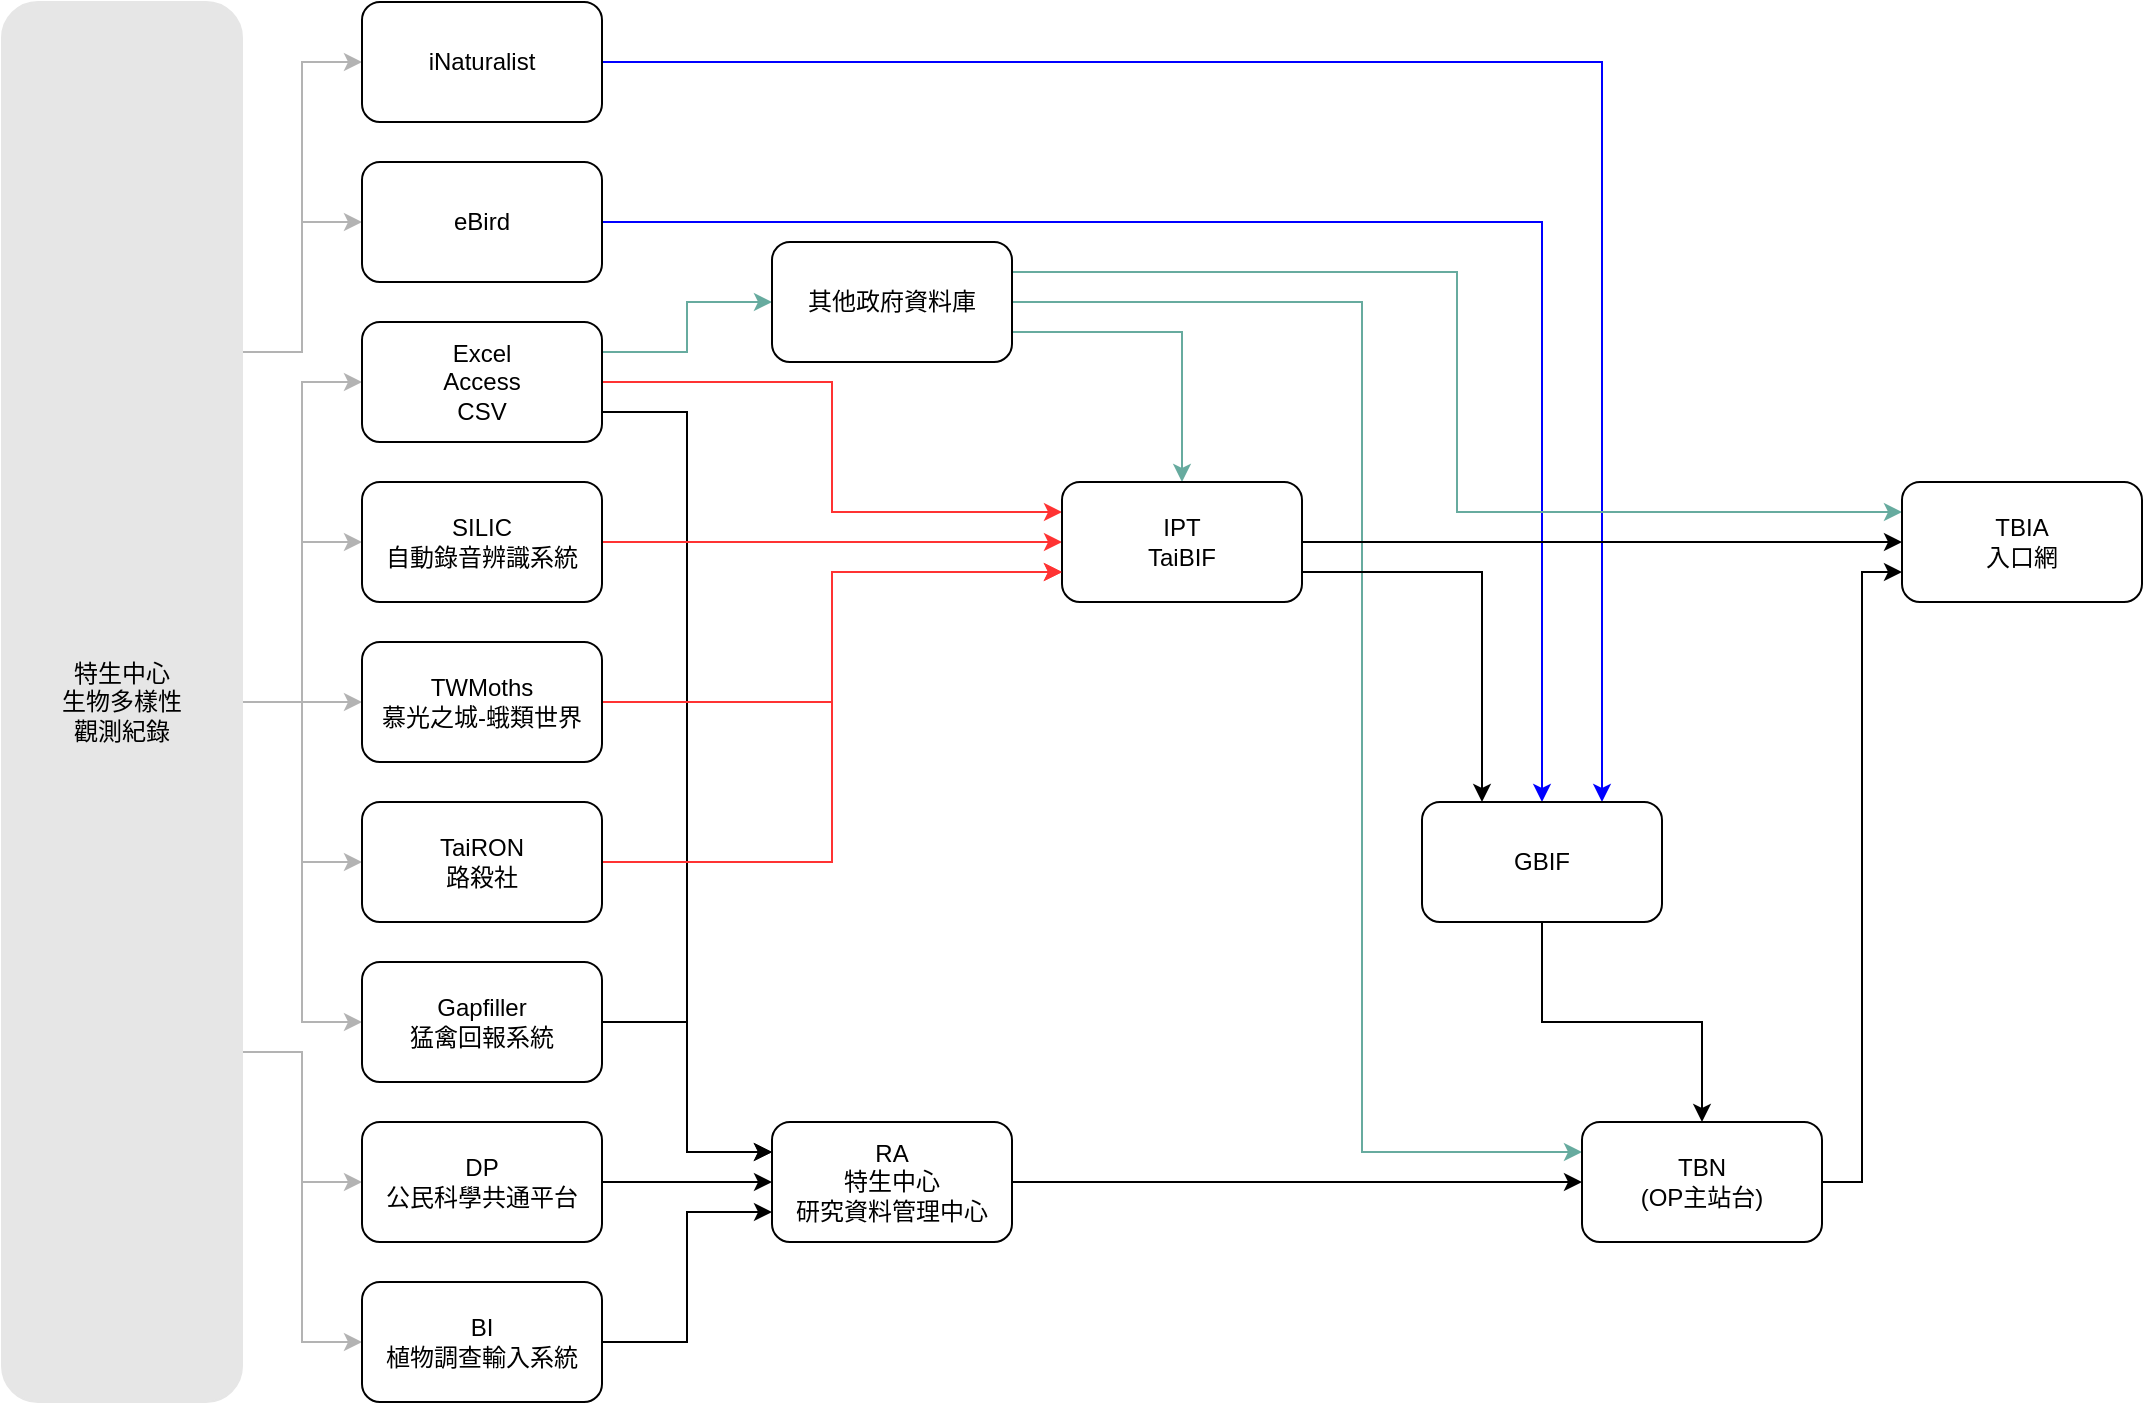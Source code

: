 <mxfile version="21.1.9" type="github">
  <diagram id="rm72Gj8ZxFal6YDLn9Lo" name="Page-1">
    <mxGraphModel dx="1674" dy="754" grid="1" gridSize="10" guides="1" tooltips="1" connect="1" arrows="1" fold="1" page="1" pageScale="1" pageWidth="1169" pageHeight="827" math="0" shadow="0">
      <root>
        <mxCell id="0" />
        <mxCell id="1" parent="0" />
        <mxCell id="_VTtxhrFGdUtf0AvVYgn-45" style="edgeStyle=orthogonalEdgeStyle;rounded=0;orthogonalLoop=1;jettySize=auto;html=1;exitX=1;exitY=0.25;exitDx=0;exitDy=0;entryX=0;entryY=0.5;entryDx=0;entryDy=0;shadow=0;strokeColor=#B3B3B3;fillColor=#FFB366;" parent="1" source="uOPO1Oe3B9QStqaCYldA-2" target="uOPO1Oe3B9QStqaCYldA-10" edge="1">
          <mxGeometry relative="1" as="geometry" />
        </mxCell>
        <mxCell id="_VTtxhrFGdUtf0AvVYgn-46" style="edgeStyle=orthogonalEdgeStyle;rounded=0;orthogonalLoop=1;jettySize=auto;html=1;exitX=1;exitY=0.25;exitDx=0;exitDy=0;shadow=0;strokeColor=#B3B3B3;fillColor=#FFB366;" parent="1" source="uOPO1Oe3B9QStqaCYldA-2" target="uOPO1Oe3B9QStqaCYldA-9" edge="1">
          <mxGeometry relative="1" as="geometry" />
        </mxCell>
        <mxCell id="_VTtxhrFGdUtf0AvVYgn-48" style="edgeStyle=orthogonalEdgeStyle;rounded=0;orthogonalLoop=1;jettySize=auto;html=1;exitX=1;exitY=0.5;exitDx=0;exitDy=0;entryX=0;entryY=0.5;entryDx=0;entryDy=0;shadow=0;strokeColor=#B3B3B3;fillColor=#FFB366;" parent="1" source="uOPO1Oe3B9QStqaCYldA-2" target="uOPO1Oe3B9QStqaCYldA-3" edge="1">
          <mxGeometry relative="1" as="geometry" />
        </mxCell>
        <mxCell id="_VTtxhrFGdUtf0AvVYgn-49" style="edgeStyle=orthogonalEdgeStyle;rounded=0;orthogonalLoop=1;jettySize=auto;html=1;exitX=1;exitY=0.5;exitDx=0;exitDy=0;entryX=0;entryY=0.5;entryDx=0;entryDy=0;shadow=0;strokeColor=#B3B3B3;fillColor=#FFB366;" parent="1" source="uOPO1Oe3B9QStqaCYldA-2" target="uOPO1Oe3B9QStqaCYldA-7" edge="1">
          <mxGeometry relative="1" as="geometry" />
        </mxCell>
        <mxCell id="_VTtxhrFGdUtf0AvVYgn-50" style="edgeStyle=orthogonalEdgeStyle;rounded=0;orthogonalLoop=1;jettySize=auto;html=1;exitX=1;exitY=0.5;exitDx=0;exitDy=0;shadow=0;strokeColor=#B3B3B3;fillColor=#FFB366;" parent="1" source="uOPO1Oe3B9QStqaCYldA-2" target="uOPO1Oe3B9QStqaCYldA-8" edge="1">
          <mxGeometry relative="1" as="geometry" />
        </mxCell>
        <mxCell id="_VTtxhrFGdUtf0AvVYgn-51" style="edgeStyle=orthogonalEdgeStyle;rounded=0;orthogonalLoop=1;jettySize=auto;html=1;exitX=1;exitY=0.5;exitDx=0;exitDy=0;entryX=0;entryY=0.5;entryDx=0;entryDy=0;shadow=0;strokeColor=#B3B3B3;fillColor=#FFB366;" parent="1" source="uOPO1Oe3B9QStqaCYldA-2" target="_VTtxhrFGdUtf0AvVYgn-23" edge="1">
          <mxGeometry relative="1" as="geometry" />
        </mxCell>
        <mxCell id="_VTtxhrFGdUtf0AvVYgn-52" style="edgeStyle=orthogonalEdgeStyle;rounded=0;orthogonalLoop=1;jettySize=auto;html=1;exitX=1;exitY=0.5;exitDx=0;exitDy=0;entryX=0;entryY=0.5;entryDx=0;entryDy=0;shadow=0;strokeColor=#B3B3B3;fillColor=#FFB366;" parent="1" source="uOPO1Oe3B9QStqaCYldA-2" target="uOPO1Oe3B9QStqaCYldA-6" edge="1">
          <mxGeometry relative="1" as="geometry" />
        </mxCell>
        <mxCell id="_VTtxhrFGdUtf0AvVYgn-53" style="edgeStyle=orthogonalEdgeStyle;rounded=0;orthogonalLoop=1;jettySize=auto;html=1;exitX=1;exitY=0.75;exitDx=0;exitDy=0;entryX=0;entryY=0.5;entryDx=0;entryDy=0;shadow=0;strokeColor=#B3B3B3;fillColor=#FFB366;" parent="1" source="uOPO1Oe3B9QStqaCYldA-2" target="uOPO1Oe3B9QStqaCYldA-4" edge="1">
          <mxGeometry relative="1" as="geometry" />
        </mxCell>
        <mxCell id="_VTtxhrFGdUtf0AvVYgn-54" style="edgeStyle=orthogonalEdgeStyle;rounded=0;orthogonalLoop=1;jettySize=auto;html=1;exitX=1;exitY=0.75;exitDx=0;exitDy=0;shadow=0;strokeColor=#B3B3B3;fillColor=#FFB366;" parent="1" source="uOPO1Oe3B9QStqaCYldA-2" target="uOPO1Oe3B9QStqaCYldA-5" edge="1">
          <mxGeometry relative="1" as="geometry" />
        </mxCell>
        <mxCell id="uOPO1Oe3B9QStqaCYldA-2" value="&lt;div&gt;特生中心&lt;/div&gt;&lt;div&gt;生物多樣性&lt;/div&gt;&lt;div&gt;觀測紀錄&lt;/div&gt;" style="rounded=1;whiteSpace=wrap;html=1;strokeColor=#E6E6E6;fillColor=#E6E6E6;" parent="1" vertex="1">
          <mxGeometry x="80" y="40" width="120" height="700" as="geometry" />
        </mxCell>
        <mxCell id="uOPO1Oe3B9QStqaCYldA-18" style="edgeStyle=orthogonalEdgeStyle;rounded=0;orthogonalLoop=1;jettySize=auto;html=1;exitX=1;exitY=0.75;exitDx=0;exitDy=0;entryX=0;entryY=0.25;entryDx=0;entryDy=0;strokeColor=#000000;" parent="1" source="uOPO1Oe3B9QStqaCYldA-3" target="uOPO1Oe3B9QStqaCYldA-11" edge="1">
          <mxGeometry relative="1" as="geometry">
            <Array as="points" />
          </mxGeometry>
        </mxCell>
        <mxCell id="uOPO1Oe3B9QStqaCYldA-33" style="edgeStyle=orthogonalEdgeStyle;rounded=0;orthogonalLoop=1;jettySize=auto;html=1;exitX=1;exitY=0.25;exitDx=0;exitDy=0;entryX=0;entryY=0.5;entryDx=0;entryDy=0;strokeColor=#67AB9F;" parent="1" source="uOPO1Oe3B9QStqaCYldA-3" target="uOPO1Oe3B9QStqaCYldA-13" edge="1">
          <mxGeometry relative="1" as="geometry" />
        </mxCell>
        <mxCell id="_VTtxhrFGdUtf0AvVYgn-32" style="edgeStyle=orthogonalEdgeStyle;rounded=0;orthogonalLoop=1;jettySize=auto;html=1;exitX=1;exitY=0.5;exitDx=0;exitDy=0;entryX=0;entryY=0.25;entryDx=0;entryDy=0;strokeColor=#FF3333;" parent="1" source="uOPO1Oe3B9QStqaCYldA-3" target="uOPO1Oe3B9QStqaCYldA-14" edge="1">
          <mxGeometry relative="1" as="geometry" />
        </mxCell>
        <mxCell id="uOPO1Oe3B9QStqaCYldA-3" value="&lt;div&gt;Excel&lt;/div&gt;&lt;div&gt;Access&lt;/div&gt;&lt;div&gt;CSV&lt;br&gt;&lt;/div&gt;" style="rounded=1;whiteSpace=wrap;html=1;" parent="1" vertex="1">
          <mxGeometry x="260" y="200" width="120" height="60" as="geometry" />
        </mxCell>
        <mxCell id="_VTtxhrFGdUtf0AvVYgn-38" style="edgeStyle=orthogonalEdgeStyle;rounded=0;orthogonalLoop=1;jettySize=auto;html=1;exitX=1;exitY=0.5;exitDx=0;exitDy=0;entryX=0;entryY=0.5;entryDx=0;entryDy=0;" parent="1" source="uOPO1Oe3B9QStqaCYldA-4" target="uOPO1Oe3B9QStqaCYldA-11" edge="1">
          <mxGeometry relative="1" as="geometry" />
        </mxCell>
        <mxCell id="uOPO1Oe3B9QStqaCYldA-4" value="&lt;div&gt;DP&lt;/div&gt;公民科學共通平台" style="rounded=1;whiteSpace=wrap;html=1;" parent="1" vertex="1">
          <mxGeometry x="260" y="600" width="120" height="60" as="geometry" />
        </mxCell>
        <mxCell id="_VTtxhrFGdUtf0AvVYgn-39" style="edgeStyle=orthogonalEdgeStyle;rounded=0;orthogonalLoop=1;jettySize=auto;html=1;exitX=1;exitY=0.5;exitDx=0;exitDy=0;entryX=0;entryY=0.75;entryDx=0;entryDy=0;" parent="1" source="uOPO1Oe3B9QStqaCYldA-5" target="uOPO1Oe3B9QStqaCYldA-11" edge="1">
          <mxGeometry relative="1" as="geometry" />
        </mxCell>
        <mxCell id="uOPO1Oe3B9QStqaCYldA-5" value="&lt;div&gt;BI&lt;/div&gt;植物調查輸入系統" style="rounded=1;whiteSpace=wrap;html=1;" parent="1" vertex="1">
          <mxGeometry x="260" y="680" width="120" height="60" as="geometry" />
        </mxCell>
        <mxCell id="_VTtxhrFGdUtf0AvVYgn-42" style="edgeStyle=orthogonalEdgeStyle;rounded=0;orthogonalLoop=1;jettySize=auto;html=1;exitX=1;exitY=0.5;exitDx=0;exitDy=0;entryX=0;entryY=0.25;entryDx=0;entryDy=0;" parent="1" source="uOPO1Oe3B9QStqaCYldA-6" target="uOPO1Oe3B9QStqaCYldA-11" edge="1">
          <mxGeometry relative="1" as="geometry" />
        </mxCell>
        <mxCell id="uOPO1Oe3B9QStqaCYldA-6" value="&lt;div&gt;Gapfiller&lt;/div&gt;&lt;div&gt;猛禽回報系統&lt;br&gt;&lt;/div&gt;" style="rounded=1;whiteSpace=wrap;html=1;" parent="1" vertex="1">
          <mxGeometry x="260" y="520" width="120" height="60" as="geometry" />
        </mxCell>
        <mxCell id="_VTtxhrFGdUtf0AvVYgn-34" style="edgeStyle=orthogonalEdgeStyle;rounded=0;orthogonalLoop=1;jettySize=auto;html=1;exitX=1;exitY=0.5;exitDx=0;exitDy=0;entryX=0;entryY=0.5;entryDx=0;entryDy=0;strokeColor=#FF3333;" parent="1" source="uOPO1Oe3B9QStqaCYldA-7" target="uOPO1Oe3B9QStqaCYldA-14" edge="1">
          <mxGeometry relative="1" as="geometry" />
        </mxCell>
        <mxCell id="uOPO1Oe3B9QStqaCYldA-7" value="&lt;div&gt;SILIC&lt;/div&gt;自動錄音辨識系統" style="rounded=1;whiteSpace=wrap;html=1;" parent="1" vertex="1">
          <mxGeometry x="260" y="280" width="120" height="60" as="geometry" />
        </mxCell>
        <mxCell id="_VTtxhrFGdUtf0AvVYgn-35" style="edgeStyle=orthogonalEdgeStyle;rounded=0;orthogonalLoop=1;jettySize=auto;html=1;exitX=1;exitY=0.5;exitDx=0;exitDy=0;entryX=0;entryY=0.75;entryDx=0;entryDy=0;strokeColor=#FF3333;" parent="1" source="uOPO1Oe3B9QStqaCYldA-8" target="uOPO1Oe3B9QStqaCYldA-14" edge="1">
          <mxGeometry relative="1" as="geometry" />
        </mxCell>
        <mxCell id="uOPO1Oe3B9QStqaCYldA-8" value="&lt;div&gt;TWMoths&lt;/div&gt;&lt;div&gt;慕光之城-蛾類世界&lt;br&gt;&lt;/div&gt;" style="rounded=1;whiteSpace=wrap;html=1;" parent="1" vertex="1">
          <mxGeometry x="260" y="360" width="120" height="60" as="geometry" />
        </mxCell>
        <mxCell id="_VTtxhrFGdUtf0AvVYgn-4" style="edgeStyle=orthogonalEdgeStyle;rounded=0;orthogonalLoop=1;jettySize=auto;html=1;exitX=1;exitY=0.5;exitDx=0;exitDy=0;entryX=0.5;entryY=0;entryDx=0;entryDy=0;strokeColor=#0000FF;" parent="1" source="uOPO1Oe3B9QStqaCYldA-9" target="uOPO1Oe3B9QStqaCYldA-25" edge="1">
          <mxGeometry relative="1" as="geometry" />
        </mxCell>
        <mxCell id="uOPO1Oe3B9QStqaCYldA-9" value="&lt;div&gt;eBird&lt;/div&gt;" style="rounded=1;whiteSpace=wrap;html=1;" parent="1" vertex="1">
          <mxGeometry x="260" y="120" width="120" height="60" as="geometry" />
        </mxCell>
        <mxCell id="_VTtxhrFGdUtf0AvVYgn-5" style="edgeStyle=orthogonalEdgeStyle;rounded=0;orthogonalLoop=1;jettySize=auto;html=1;exitX=1;exitY=0.5;exitDx=0;exitDy=0;entryX=0.75;entryY=0;entryDx=0;entryDy=0;strokeColor=#0000FF;" parent="1" source="uOPO1Oe3B9QStqaCYldA-10" target="uOPO1Oe3B9QStqaCYldA-25" edge="1">
          <mxGeometry relative="1" as="geometry">
            <mxPoint x="710" y="280" as="targetPoint" />
          </mxGeometry>
        </mxCell>
        <mxCell id="uOPO1Oe3B9QStqaCYldA-10" value="iNaturalist" style="rounded=1;whiteSpace=wrap;html=1;" parent="1" vertex="1">
          <mxGeometry x="260" y="40" width="120" height="60" as="geometry" />
        </mxCell>
        <mxCell id="uOPO1Oe3B9QStqaCYldA-24" style="edgeStyle=orthogonalEdgeStyle;rounded=0;orthogonalLoop=1;jettySize=auto;html=1;entryX=0;entryY=0.5;entryDx=0;entryDy=0;exitX=1;exitY=0.5;exitDx=0;exitDy=0;" parent="1" source="uOPO1Oe3B9QStqaCYldA-11" target="uOPO1Oe3B9QStqaCYldA-23" edge="1">
          <mxGeometry relative="1" as="geometry">
            <mxPoint x="580" y="640" as="sourcePoint" />
          </mxGeometry>
        </mxCell>
        <mxCell id="uOPO1Oe3B9QStqaCYldA-11" value="&lt;div&gt;RA&lt;/div&gt;&lt;div&gt;特生中心&lt;/div&gt;&lt;div&gt;研究資料管理中心&lt;br&gt;&lt;/div&gt;" style="rounded=1;whiteSpace=wrap;html=1;" parent="1" vertex="1">
          <mxGeometry x="465" y="600" width="120" height="60" as="geometry" />
        </mxCell>
        <mxCell id="_VTtxhrFGdUtf0AvVYgn-41" style="edgeStyle=orthogonalEdgeStyle;rounded=0;orthogonalLoop=1;jettySize=auto;html=1;entryX=0.5;entryY=0;entryDx=0;entryDy=0;strokeColor=#67AB9F;exitX=1;exitY=0.75;exitDx=0;exitDy=0;" parent="1" source="uOPO1Oe3B9QStqaCYldA-13" target="uOPO1Oe3B9QStqaCYldA-14" edge="1">
          <mxGeometry relative="1" as="geometry">
            <mxPoint x="580" y="190" as="sourcePoint" />
          </mxGeometry>
        </mxCell>
        <mxCell id="_VTtxhrFGdUtf0AvVYgn-43" style="edgeStyle=orthogonalEdgeStyle;rounded=0;orthogonalLoop=1;jettySize=auto;html=1;exitX=1;exitY=0.25;exitDx=0;exitDy=0;entryX=0;entryY=0.25;entryDx=0;entryDy=0;shadow=0;strokeColor=#67AB9F;fillColor=#FFB366;" parent="1" source="uOPO1Oe3B9QStqaCYldA-13" target="_VTtxhrFGdUtf0AvVYgn-7" edge="1">
          <mxGeometry relative="1" as="geometry" />
        </mxCell>
        <mxCell id="hfrrrpdpzwzLfhbFBO3z-2" style="edgeStyle=orthogonalEdgeStyle;rounded=0;orthogonalLoop=1;jettySize=auto;html=1;exitX=1;exitY=0.5;exitDx=0;exitDy=0;entryX=0;entryY=0.25;entryDx=0;entryDy=0;strokeColor=#67AB9F;" edge="1" parent="1" source="uOPO1Oe3B9QStqaCYldA-13" target="uOPO1Oe3B9QStqaCYldA-23">
          <mxGeometry relative="1" as="geometry">
            <Array as="points">
              <mxPoint x="760" y="190" />
              <mxPoint x="760" y="615" />
            </Array>
          </mxGeometry>
        </mxCell>
        <mxCell id="uOPO1Oe3B9QStqaCYldA-13" value="其他政府資料庫" style="rounded=1;whiteSpace=wrap;html=1;" parent="1" vertex="1">
          <mxGeometry x="465" y="160" width="120" height="60" as="geometry" />
        </mxCell>
        <mxCell id="_VTtxhrFGdUtf0AvVYgn-11" style="edgeStyle=orthogonalEdgeStyle;rounded=0;orthogonalLoop=1;jettySize=auto;html=1;exitX=1;exitY=0.5;exitDx=0;exitDy=0;entryX=0;entryY=0.5;entryDx=0;entryDy=0;strokeColor=#000000;" parent="1" source="uOPO1Oe3B9QStqaCYldA-14" target="_VTtxhrFGdUtf0AvVYgn-7" edge="1">
          <mxGeometry relative="1" as="geometry" />
        </mxCell>
        <mxCell id="_VTtxhrFGdUtf0AvVYgn-55" style="edgeStyle=orthogonalEdgeStyle;rounded=0;orthogonalLoop=1;jettySize=auto;html=1;exitX=1;exitY=0.75;exitDx=0;exitDy=0;entryX=0.25;entryY=0;entryDx=0;entryDy=0;shadow=0;strokeColor=#000000;fillColor=#FFB366;" parent="1" source="uOPO1Oe3B9QStqaCYldA-14" target="uOPO1Oe3B9QStqaCYldA-25" edge="1">
          <mxGeometry relative="1" as="geometry" />
        </mxCell>
        <mxCell id="uOPO1Oe3B9QStqaCYldA-14" value="&lt;div&gt;IPT&lt;/div&gt;&lt;div&gt;TaiBIF&lt;br&gt;&lt;/div&gt;" style="rounded=1;whiteSpace=wrap;html=1;" parent="1" vertex="1">
          <mxGeometry x="610" y="280" width="120" height="60" as="geometry" />
        </mxCell>
        <mxCell id="_VTtxhrFGdUtf0AvVYgn-10" style="edgeStyle=orthogonalEdgeStyle;rounded=0;orthogonalLoop=1;jettySize=auto;html=1;exitX=1;exitY=0.5;exitDx=0;exitDy=0;entryX=0;entryY=0.75;entryDx=0;entryDy=0;" parent="1" source="uOPO1Oe3B9QStqaCYldA-23" target="_VTtxhrFGdUtf0AvVYgn-7" edge="1">
          <mxGeometry relative="1" as="geometry" />
        </mxCell>
        <mxCell id="uOPO1Oe3B9QStqaCYldA-23" value="&lt;div&gt;TBN&lt;/div&gt;&lt;div&gt;(OP主站台)&lt;br&gt;&lt;/div&gt;" style="rounded=1;whiteSpace=wrap;html=1;" parent="1" vertex="1">
          <mxGeometry x="870" y="600" width="120" height="60" as="geometry" />
        </mxCell>
        <mxCell id="_VTtxhrFGdUtf0AvVYgn-3" style="edgeStyle=orthogonalEdgeStyle;rounded=0;orthogonalLoop=1;jettySize=auto;html=1;exitX=0.5;exitY=1;exitDx=0;exitDy=0;entryX=0.5;entryY=0;entryDx=0;entryDy=0;" parent="1" source="uOPO1Oe3B9QStqaCYldA-25" target="uOPO1Oe3B9QStqaCYldA-23" edge="1">
          <mxGeometry relative="1" as="geometry" />
        </mxCell>
        <mxCell id="uOPO1Oe3B9QStqaCYldA-25" value="GBIF" style="rounded=1;whiteSpace=wrap;html=1;" parent="1" vertex="1">
          <mxGeometry x="790" y="440" width="120" height="60" as="geometry" />
        </mxCell>
        <mxCell id="_VTtxhrFGdUtf0AvVYgn-7" value="&lt;div&gt;TBIA&lt;/div&gt;入口網" style="rounded=1;whiteSpace=wrap;html=1;" parent="1" vertex="1">
          <mxGeometry x="1030" y="280" width="120" height="60" as="geometry" />
        </mxCell>
        <mxCell id="_VTtxhrFGdUtf0AvVYgn-37" style="edgeStyle=orthogonalEdgeStyle;rounded=0;orthogonalLoop=1;jettySize=auto;html=1;exitX=1;exitY=0.5;exitDx=0;exitDy=0;entryX=0;entryY=0.75;entryDx=0;entryDy=0;strokeColor=#FF3333;" parent="1" source="_VTtxhrFGdUtf0AvVYgn-23" target="uOPO1Oe3B9QStqaCYldA-14" edge="1">
          <mxGeometry relative="1" as="geometry" />
        </mxCell>
        <mxCell id="_VTtxhrFGdUtf0AvVYgn-23" value="&lt;div&gt;TaiRON&lt;/div&gt;&lt;div&gt;路殺社&lt;br&gt;&lt;/div&gt;" style="rounded=1;whiteSpace=wrap;html=1;" parent="1" vertex="1">
          <mxGeometry x="260" y="440" width="120" height="60" as="geometry" />
        </mxCell>
      </root>
    </mxGraphModel>
  </diagram>
</mxfile>
